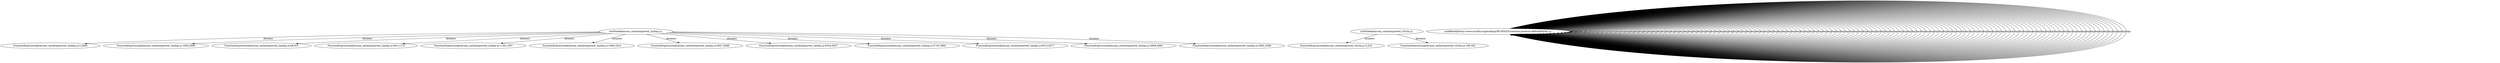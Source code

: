 digraph lacunaCG {
 "rootNode@lacuna_cache/imported_2azbqs.js:," -> "FunctionExpression@lacuna_cache/imported_2azbqs.js:2,2894" [label="dynamic" ];
 "rootNode@lacuna_cache/imported_2azbqs.js:," -> "FunctionExpression@lacuna_cache/imported_2azbqs.js:1928,2890" [label="dynamic" ];
 "rootNode@lacuna_cache/imported_2azbqs.js:," -> "FunctionExpression@lacuna_cache/imported_2azbqs.js:68,915" [label="dynamic" ];
 "rootNode@lacuna_cache/imported_2azbqs.js:," -> "FunctionExpression@lacuna_cache/imported_2azbqs.js:943,1173" [label="dynamic" ];
 "rootNode@lacuna_cache/imported_2azbqs.js:," -> "FunctionExpression@lacuna_cache/imported_2azbqs.js:1194,1587" [label="dynamic" ];
 "rootNode@lacuna_cache/imported_2azbqs.js:," -> "FunctionExpression@lacuna_cache/imported_2azbqs.js:1608,1814" [label="dynamic" ];
 "rootNode@lacuna_cache/imported_2azbqs.js:," -> "FunctionExpression@lacuna_cache/imported_2azbqs.js:5627,6589" [label="dynamic" ];
 "rootNode@lacuna_cache/imported_2azbqs.js:," -> "FunctionExpression@lacuna_cache/imported_2azbqs.js:6304,6527" [label="dynamic" ];
 "rootNode@lacuna_cache/imported_2azbqs.js:," -> "FunctionExpression@lacuna_cache/imported_2azbqs.js:5745,5982" [label="dynamic" ];
 "rootNode@lacuna_cache/imported_2azbqs.js:," -> "FunctionExpression@lacuna_cache/imported_2azbqs.js:6015,6277" [label="dynamic" ];
 "rootNode@lacuna_cache/imported_2azbqs.js:," -> "FunctionExpression@lacuna_cache/imported_2azbqs.js:4809,4983" [label="dynamic" ];
 "rootNode@lacuna_cache/imported_2azbqs.js:," -> "FunctionExpression@lacuna_cache/imported_2azbqs.js:2982,3568" [label="dynamic" ];
 "rootNode@lacuna_cache/imported_t3x3at.js:," -> "FunctionExpression@lacuna_cache/imported_t3x3at.js:2,610" [label="dynamic" ];
 "rootNode@lacuna_cache/imported_t3x3at.js:," -> "FunctionExpression@lacuna_cache/imported_t3x3at.js:196,562" [label="dynamic" ];
 "undefined@https:/www.mozilla.org/media/js/BUNDLES/common-protocol.db80adfd459c.js:," -> "undefined@https:/www.mozilla.org/media/js/BUNDLES/common-protocol.db80adfd459c.js:," [label="tajs" ];
 "undefined@https:/www.mozilla.org/media/js/BUNDLES/common-protocol.db80adfd459c.js:," -> "undefined@https:/www.mozilla.org/media/js/BUNDLES/common-protocol.db80adfd459c.js:," [label="tajs" ];
 "undefined@https:/www.mozilla.org/media/js/BUNDLES/common-protocol.db80adfd459c.js:," -> "undefined@https:/www.mozilla.org/media/js/BUNDLES/common-protocol.db80adfd459c.js:," [label="tajs" ];
 "undefined@https:/www.mozilla.org/media/js/BUNDLES/common-protocol.db80adfd459c.js:," -> "undefined@https:/www.mozilla.org/media/js/BUNDLES/common-protocol.db80adfd459c.js:," [label="tajs" ];
 "undefined@https:/www.mozilla.org/media/js/BUNDLES/common-protocol.db80adfd459c.js:," -> "undefined@https:/www.mozilla.org/media/js/BUNDLES/common-protocol.db80adfd459c.js:," [label="tajs" ];
 "undefined@https:/www.mozilla.org/media/js/BUNDLES/common-protocol.db80adfd459c.js:," -> "undefined@https:/www.mozilla.org/media/js/BUNDLES/common-protocol.db80adfd459c.js:," [label="tajs" ];
 "undefined@https:/www.mozilla.org/media/js/BUNDLES/common-protocol.db80adfd459c.js:," -> "undefined@https:/www.mozilla.org/media/js/BUNDLES/common-protocol.db80adfd459c.js:," [label="tajs" ];
 "undefined@https:/www.mozilla.org/media/js/BUNDLES/common-protocol.db80adfd459c.js:," -> "undefined@https:/www.mozilla.org/media/js/BUNDLES/common-protocol.db80adfd459c.js:," [label="tajs" ];
 "undefined@https:/www.mozilla.org/media/js/BUNDLES/common-protocol.db80adfd459c.js:," -> "undefined@https:/www.mozilla.org/media/js/BUNDLES/common-protocol.db80adfd459c.js:," [label="tajs" ];
 "undefined@https:/www.mozilla.org/media/js/BUNDLES/common-protocol.db80adfd459c.js:," -> "undefined@https:/www.mozilla.org/media/js/BUNDLES/common-protocol.db80adfd459c.js:," [label="tajs" ];
 "undefined@https:/www.mozilla.org/media/js/BUNDLES/common-protocol.db80adfd459c.js:," -> "undefined@https:/www.mozilla.org/media/js/BUNDLES/common-protocol.db80adfd459c.js:," [label="tajs" ];
 "undefined@https:/www.mozilla.org/media/js/BUNDLES/common-protocol.db80adfd459c.js:," -> "undefined@https:/www.mozilla.org/media/js/BUNDLES/common-protocol.db80adfd459c.js:," [label="tajs" ];
 "undefined@https:/www.mozilla.org/media/js/BUNDLES/common-protocol.db80adfd459c.js:," -> "undefined@https:/www.mozilla.org/media/js/BUNDLES/common-protocol.db80adfd459c.js:," [label="tajs" ];
 "undefined@https:/www.mozilla.org/media/js/BUNDLES/common-protocol.db80adfd459c.js:," -> "undefined@https:/www.mozilla.org/media/js/BUNDLES/common-protocol.db80adfd459c.js:," [label="tajs" ];
 "undefined@https:/www.mozilla.org/media/js/BUNDLES/common-protocol.db80adfd459c.js:," -> "undefined@https:/www.mozilla.org/media/js/BUNDLES/common-protocol.db80adfd459c.js:," [label="tajs" ];
 "undefined@https:/www.mozilla.org/media/js/BUNDLES/common-protocol.db80adfd459c.js:," -> "undefined@https:/www.mozilla.org/media/js/BUNDLES/common-protocol.db80adfd459c.js:," [label="tajs" ];
 "undefined@https:/www.mozilla.org/media/js/BUNDLES/common-protocol.db80adfd459c.js:," -> "undefined@https:/www.mozilla.org/media/js/BUNDLES/common-protocol.db80adfd459c.js:," [label="tajs" ];
 "undefined@https:/www.mozilla.org/media/js/BUNDLES/common-protocol.db80adfd459c.js:," -> "undefined@https:/www.mozilla.org/media/js/BUNDLES/common-protocol.db80adfd459c.js:," [label="tajs" ];
 "undefined@https:/www.mozilla.org/media/js/BUNDLES/common-protocol.db80adfd459c.js:," -> "undefined@https:/www.mozilla.org/media/js/BUNDLES/common-protocol.db80adfd459c.js:," [label="tajs" ];
 "undefined@https:/www.mozilla.org/media/js/BUNDLES/common-protocol.db80adfd459c.js:," -> "undefined@https:/www.mozilla.org/media/js/BUNDLES/common-protocol.db80adfd459c.js:," [label="tajs" ];
 "undefined@https:/www.mozilla.org/media/js/BUNDLES/common-protocol.db80adfd459c.js:," -> "undefined@https:/www.mozilla.org/media/js/BUNDLES/common-protocol.db80adfd459c.js:," [label="tajs" ];
 "undefined@https:/www.mozilla.org/media/js/BUNDLES/common-protocol.db80adfd459c.js:," -> "undefined@https:/www.mozilla.org/media/js/BUNDLES/common-protocol.db80adfd459c.js:," [label="tajs" ];
 "undefined@https:/www.mozilla.org/media/js/BUNDLES/common-protocol.db80adfd459c.js:," -> "undefined@https:/www.mozilla.org/media/js/BUNDLES/common-protocol.db80adfd459c.js:," [label="tajs" ];
 "undefined@https:/www.mozilla.org/media/js/BUNDLES/common-protocol.db80adfd459c.js:," -> "undefined@https:/www.mozilla.org/media/js/BUNDLES/common-protocol.db80adfd459c.js:," [label="tajs" ];
 "undefined@https:/www.mozilla.org/media/js/BUNDLES/common-protocol.db80adfd459c.js:," -> "undefined@https:/www.mozilla.org/media/js/BUNDLES/common-protocol.db80adfd459c.js:," [label="tajs" ];
 "undefined@https:/www.mozilla.org/media/js/BUNDLES/common-protocol.db80adfd459c.js:," -> "undefined@https:/www.mozilla.org/media/js/BUNDLES/common-protocol.db80adfd459c.js:," [label="tajs" ];
 "undefined@https:/www.mozilla.org/media/js/BUNDLES/common-protocol.db80adfd459c.js:," -> "undefined@https:/www.mozilla.org/media/js/BUNDLES/common-protocol.db80adfd459c.js:," [label="tajs" ];
 "undefined@https:/www.mozilla.org/media/js/BUNDLES/common-protocol.db80adfd459c.js:," -> "undefined@https:/www.mozilla.org/media/js/BUNDLES/common-protocol.db80adfd459c.js:," [label="tajs" ];
 "undefined@https:/www.mozilla.org/media/js/BUNDLES/common-protocol.db80adfd459c.js:," -> "undefined@https:/www.mozilla.org/media/js/BUNDLES/common-protocol.db80adfd459c.js:," [label="tajs" ];
 "undefined@https:/www.mozilla.org/media/js/BUNDLES/common-protocol.db80adfd459c.js:," -> "undefined@https:/www.mozilla.org/media/js/BUNDLES/common-protocol.db80adfd459c.js:," [label="tajs" ];
 "undefined@https:/www.mozilla.org/media/js/BUNDLES/common-protocol.db80adfd459c.js:," -> "undefined@https:/www.mozilla.org/media/js/BUNDLES/common-protocol.db80adfd459c.js:," [label="tajs" ];
 "undefined@https:/www.mozilla.org/media/js/BUNDLES/common-protocol.db80adfd459c.js:," -> "undefined@https:/www.mozilla.org/media/js/BUNDLES/common-protocol.db80adfd459c.js:," [label="tajs" ];
 "undefined@https:/www.mozilla.org/media/js/BUNDLES/common-protocol.db80adfd459c.js:," -> "undefined@https:/www.mozilla.org/media/js/BUNDLES/common-protocol.db80adfd459c.js:," [label="tajs" ];
 "undefined@https:/www.mozilla.org/media/js/BUNDLES/common-protocol.db80adfd459c.js:," -> "undefined@https:/www.mozilla.org/media/js/BUNDLES/common-protocol.db80adfd459c.js:," [label="tajs" ];
 "undefined@https:/www.mozilla.org/media/js/BUNDLES/common-protocol.db80adfd459c.js:," -> "undefined@https:/www.mozilla.org/media/js/BUNDLES/common-protocol.db80adfd459c.js:," [label="tajs" ];
 "undefined@https:/www.mozilla.org/media/js/BUNDLES/common-protocol.db80adfd459c.js:," -> "undefined@https:/www.mozilla.org/media/js/BUNDLES/common-protocol.db80adfd459c.js:," [label="tajs" ];
 "undefined@https:/www.mozilla.org/media/js/BUNDLES/common-protocol.db80adfd459c.js:," -> "undefined@https:/www.mozilla.org/media/js/BUNDLES/common-protocol.db80adfd459c.js:," [label="tajs" ];
 "undefined@https:/www.mozilla.org/media/js/BUNDLES/common-protocol.db80adfd459c.js:," -> "undefined@https:/www.mozilla.org/media/js/BUNDLES/common-protocol.db80adfd459c.js:," [label="tajs" ];
 "undefined@https:/www.mozilla.org/media/js/BUNDLES/common-protocol.db80adfd459c.js:," -> "undefined@https:/www.mozilla.org/media/js/BUNDLES/common-protocol.db80adfd459c.js:," [label="tajs" ];
 "undefined@https:/www.mozilla.org/media/js/BUNDLES/common-protocol.db80adfd459c.js:," -> "undefined@https:/www.mozilla.org/media/js/BUNDLES/common-protocol.db80adfd459c.js:," [label="tajs" ];
 "undefined@https:/www.mozilla.org/media/js/BUNDLES/common-protocol.db80adfd459c.js:," -> "undefined@https:/www.mozilla.org/media/js/BUNDLES/common-protocol.db80adfd459c.js:," [label="tajs" ];
 "undefined@https:/www.mozilla.org/media/js/BUNDLES/common-protocol.db80adfd459c.js:," -> "undefined@https:/www.mozilla.org/media/js/BUNDLES/common-protocol.db80adfd459c.js:," [label="tajs" ];
 "undefined@https:/www.mozilla.org/media/js/BUNDLES/common-protocol.db80adfd459c.js:," -> "undefined@https:/www.mozilla.org/media/js/BUNDLES/common-protocol.db80adfd459c.js:," [label="tajs" ];
 "undefined@https:/www.mozilla.org/media/js/BUNDLES/common-protocol.db80adfd459c.js:," -> "undefined@https:/www.mozilla.org/media/js/BUNDLES/common-protocol.db80adfd459c.js:," [label="tajs" ];
 "undefined@https:/www.mozilla.org/media/js/BUNDLES/common-protocol.db80adfd459c.js:," -> "undefined@https:/www.mozilla.org/media/js/BUNDLES/common-protocol.db80adfd459c.js:," [label="tajs" ];
 "undefined@https:/www.mozilla.org/media/js/BUNDLES/common-protocol.db80adfd459c.js:," -> "undefined@https:/www.mozilla.org/media/js/BUNDLES/common-protocol.db80adfd459c.js:," [label="tajs" ];
 "undefined@https:/www.mozilla.org/media/js/BUNDLES/common-protocol.db80adfd459c.js:," -> "undefined@https:/www.mozilla.org/media/js/BUNDLES/common-protocol.db80adfd459c.js:," [label="tajs" ];
 "undefined@https:/www.mozilla.org/media/js/BUNDLES/common-protocol.db80adfd459c.js:," -> "undefined@https:/www.mozilla.org/media/js/BUNDLES/common-protocol.db80adfd459c.js:," [label="tajs" ];
 "undefined@https:/www.mozilla.org/media/js/BUNDLES/common-protocol.db80adfd459c.js:," -> "undefined@https:/www.mozilla.org/media/js/BUNDLES/common-protocol.db80adfd459c.js:," [label="tajs" ];
 "undefined@https:/www.mozilla.org/media/js/BUNDLES/common-protocol.db80adfd459c.js:," -> "undefined@https:/www.mozilla.org/media/js/BUNDLES/common-protocol.db80adfd459c.js:," [label="tajs" ];
 "undefined@https:/www.mozilla.org/media/js/BUNDLES/common-protocol.db80adfd459c.js:," -> "undefined@https:/www.mozilla.org/media/js/BUNDLES/common-protocol.db80adfd459c.js:," [label="tajs" ];
 "undefined@https:/www.mozilla.org/media/js/BUNDLES/common-protocol.db80adfd459c.js:," -> "undefined@https:/www.mozilla.org/media/js/BUNDLES/common-protocol.db80adfd459c.js:," [label="tajs" ];
 "undefined@https:/www.mozilla.org/media/js/BUNDLES/common-protocol.db80adfd459c.js:," -> "undefined@https:/www.mozilla.org/media/js/BUNDLES/common-protocol.db80adfd459c.js:," [label="tajs" ];
 "undefined@https:/www.mozilla.org/media/js/BUNDLES/common-protocol.db80adfd459c.js:," -> "undefined@https:/www.mozilla.org/media/js/BUNDLES/common-protocol.db80adfd459c.js:," [label="tajs" ];
 "undefined@https:/www.mozilla.org/media/js/BUNDLES/common-protocol.db80adfd459c.js:," -> "undefined@https:/www.mozilla.org/media/js/BUNDLES/common-protocol.db80adfd459c.js:," [label="tajs" ];
 "undefined@https:/www.mozilla.org/media/js/BUNDLES/common-protocol.db80adfd459c.js:," -> "undefined@https:/www.mozilla.org/media/js/BUNDLES/common-protocol.db80adfd459c.js:," [label="tajs" ];
 "undefined@https:/www.mozilla.org/media/js/BUNDLES/common-protocol.db80adfd459c.js:," -> "undefined@https:/www.mozilla.org/media/js/BUNDLES/common-protocol.db80adfd459c.js:," [label="tajs" ];
 "undefined@https:/www.mozilla.org/media/js/BUNDLES/common-protocol.db80adfd459c.js:," -> "undefined@https:/www.mozilla.org/media/js/BUNDLES/common-protocol.db80adfd459c.js:," [label="tajs" ];
 "undefined@https:/www.mozilla.org/media/js/BUNDLES/common-protocol.db80adfd459c.js:," -> "undefined@https:/www.mozilla.org/media/js/BUNDLES/common-protocol.db80adfd459c.js:," [label="tajs" ];
 "undefined@https:/www.mozilla.org/media/js/BUNDLES/common-protocol.db80adfd459c.js:," -> "undefined@https:/www.mozilla.org/media/js/BUNDLES/common-protocol.db80adfd459c.js:," [label="tajs" ];
 "undefined@https:/www.mozilla.org/media/js/BUNDLES/common-protocol.db80adfd459c.js:," -> "undefined@https:/www.mozilla.org/media/js/BUNDLES/common-protocol.db80adfd459c.js:," [label="tajs" ];
 "undefined@https:/www.mozilla.org/media/js/BUNDLES/common-protocol.db80adfd459c.js:," -> "undefined@https:/www.mozilla.org/media/js/BUNDLES/common-protocol.db80adfd459c.js:," [label="tajs" ];
 "undefined@https:/www.mozilla.org/media/js/BUNDLES/common-protocol.db80adfd459c.js:," -> "undefined@https:/www.mozilla.org/media/js/BUNDLES/common-protocol.db80adfd459c.js:," [label="tajs" ];
 "undefined@https:/www.mozilla.org/media/js/BUNDLES/common-protocol.db80adfd459c.js:," -> "undefined@https:/www.mozilla.org/media/js/BUNDLES/common-protocol.db80adfd459c.js:," [label="tajs" ];
 "undefined@https:/www.mozilla.org/media/js/BUNDLES/common-protocol.db80adfd459c.js:," -> "undefined@https:/www.mozilla.org/media/js/BUNDLES/common-protocol.db80adfd459c.js:," [label="tajs" ];
 "undefined@https:/www.mozilla.org/media/js/BUNDLES/common-protocol.db80adfd459c.js:," -> "undefined@https:/www.mozilla.org/media/js/BUNDLES/common-protocol.db80adfd459c.js:," [label="tajs" ];
 "undefined@https:/www.mozilla.org/media/js/BUNDLES/common-protocol.db80adfd459c.js:," -> "undefined@https:/www.mozilla.org/media/js/BUNDLES/common-protocol.db80adfd459c.js:," [label="tajs" ];
 "undefined@https:/www.mozilla.org/media/js/BUNDLES/common-protocol.db80adfd459c.js:," -> "undefined@https:/www.mozilla.org/media/js/BUNDLES/common-protocol.db80adfd459c.js:," [label="tajs" ];
 "undefined@https:/www.mozilla.org/media/js/BUNDLES/common-protocol.db80adfd459c.js:," -> "undefined@https:/www.mozilla.org/media/js/BUNDLES/common-protocol.db80adfd459c.js:," [label="tajs" ];
 "undefined@https:/www.mozilla.org/media/js/BUNDLES/common-protocol.db80adfd459c.js:," -> "undefined@https:/www.mozilla.org/media/js/BUNDLES/common-protocol.db80adfd459c.js:," [label="tajs" ];
 "undefined@https:/www.mozilla.org/media/js/BUNDLES/common-protocol.db80adfd459c.js:," -> "undefined@https:/www.mozilla.org/media/js/BUNDLES/common-protocol.db80adfd459c.js:," [label="tajs" ];
 "undefined@https:/www.mozilla.org/media/js/BUNDLES/common-protocol.db80adfd459c.js:," -> "undefined@https:/www.mozilla.org/media/js/BUNDLES/common-protocol.db80adfd459c.js:," [label="tajs" ];
 "undefined@https:/www.mozilla.org/media/js/BUNDLES/common-protocol.db80adfd459c.js:," -> "undefined@https:/www.mozilla.org/media/js/BUNDLES/common-protocol.db80adfd459c.js:," [label="tajs" ];
 "undefined@https:/www.mozilla.org/media/js/BUNDLES/common-protocol.db80adfd459c.js:," -> "undefined@https:/www.mozilla.org/media/js/BUNDLES/common-protocol.db80adfd459c.js:," [label="tajs" ];
 "undefined@https:/www.mozilla.org/media/js/BUNDLES/common-protocol.db80adfd459c.js:," -> "undefined@https:/www.mozilla.org/media/js/BUNDLES/common-protocol.db80adfd459c.js:," [label="tajs" ];
 "undefined@https:/www.mozilla.org/media/js/BUNDLES/common-protocol.db80adfd459c.js:," -> "undefined@https:/www.mozilla.org/media/js/BUNDLES/common-protocol.db80adfd459c.js:," [label="tajs" ];
 "undefined@https:/www.mozilla.org/media/js/BUNDLES/common-protocol.db80adfd459c.js:," -> "undefined@https:/www.mozilla.org/media/js/BUNDLES/common-protocol.db80adfd459c.js:," [label="tajs" ];
 "undefined@https:/www.mozilla.org/media/js/BUNDLES/common-protocol.db80adfd459c.js:," -> "undefined@https:/www.mozilla.org/media/js/BUNDLES/common-protocol.db80adfd459c.js:," [label="tajs" ];
 "undefined@https:/www.mozilla.org/media/js/BUNDLES/common-protocol.db80adfd459c.js:," -> "undefined@https:/www.mozilla.org/media/js/BUNDLES/common-protocol.db80adfd459c.js:," [label="tajs" ];
 "undefined@https:/www.mozilla.org/media/js/BUNDLES/common-protocol.db80adfd459c.js:," -> "undefined@https:/www.mozilla.org/media/js/BUNDLES/common-protocol.db80adfd459c.js:," [label="tajs" ];
 "undefined@https:/www.mozilla.org/media/js/BUNDLES/common-protocol.db80adfd459c.js:," -> "undefined@https:/www.mozilla.org/media/js/BUNDLES/common-protocol.db80adfd459c.js:," [label="tajs" ];
 "undefined@https:/www.mozilla.org/media/js/BUNDLES/common-protocol.db80adfd459c.js:," -> "undefined@https:/www.mozilla.org/media/js/BUNDLES/common-protocol.db80adfd459c.js:," [label="tajs" ];
 "undefined@https:/www.mozilla.org/media/js/BUNDLES/common-protocol.db80adfd459c.js:," -> "undefined@https:/www.mozilla.org/media/js/BUNDLES/common-protocol.db80adfd459c.js:," [label="tajs" ];
 "undefined@https:/www.mozilla.org/media/js/BUNDLES/common-protocol.db80adfd459c.js:," -> "undefined@https:/www.mozilla.org/media/js/BUNDLES/common-protocol.db80adfd459c.js:," [label="tajs" ];
 "undefined@https:/www.mozilla.org/media/js/BUNDLES/common-protocol.db80adfd459c.js:," -> "undefined@https:/www.mozilla.org/media/js/BUNDLES/common-protocol.db80adfd459c.js:," [label="tajs" ];
 "undefined@https:/www.mozilla.org/media/js/BUNDLES/common-protocol.db80adfd459c.js:," -> "undefined@https:/www.mozilla.org/media/js/BUNDLES/common-protocol.db80adfd459c.js:," [label="tajs" ];
 "undefined@https:/www.mozilla.org/media/js/BUNDLES/common-protocol.db80adfd459c.js:," -> "undefined@https:/www.mozilla.org/media/js/BUNDLES/common-protocol.db80adfd459c.js:," [label="tajs" ];
 "undefined@https:/www.mozilla.org/media/js/BUNDLES/common-protocol.db80adfd459c.js:," -> "undefined@https:/www.mozilla.org/media/js/BUNDLES/common-protocol.db80adfd459c.js:," [label="tajs" ];
 "undefined@https:/www.mozilla.org/media/js/BUNDLES/common-protocol.db80adfd459c.js:," -> "undefined@https:/www.mozilla.org/media/js/BUNDLES/common-protocol.db80adfd459c.js:," [label="tajs" ];
 "undefined@https:/www.mozilla.org/media/js/BUNDLES/common-protocol.db80adfd459c.js:," -> "undefined@https:/www.mozilla.org/media/js/BUNDLES/common-protocol.db80adfd459c.js:," [label="tajs" ];
 "undefined@https:/www.mozilla.org/media/js/BUNDLES/common-protocol.db80adfd459c.js:," -> "undefined@https:/www.mozilla.org/media/js/BUNDLES/common-protocol.db80adfd459c.js:," [label="tajs" ];
 "undefined@https:/www.mozilla.org/media/js/BUNDLES/common-protocol.db80adfd459c.js:," -> "undefined@https:/www.mozilla.org/media/js/BUNDLES/common-protocol.db80adfd459c.js:," [label="tajs" ];
 "undefined@https:/www.mozilla.org/media/js/BUNDLES/common-protocol.db80adfd459c.js:," -> "undefined@https:/www.mozilla.org/media/js/BUNDLES/common-protocol.db80adfd459c.js:," [label="tajs" ];
 "undefined@https:/www.mozilla.org/media/js/BUNDLES/common-protocol.db80adfd459c.js:," -> "undefined@https:/www.mozilla.org/media/js/BUNDLES/common-protocol.db80adfd459c.js:," [label="tajs" ];
 "undefined@https:/www.mozilla.org/media/js/BUNDLES/common-protocol.db80adfd459c.js:," -> "undefined@https:/www.mozilla.org/media/js/BUNDLES/common-protocol.db80adfd459c.js:," [label="tajs" ];
 "undefined@https:/www.mozilla.org/media/js/BUNDLES/common-protocol.db80adfd459c.js:," -> "undefined@https:/www.mozilla.org/media/js/BUNDLES/common-protocol.db80adfd459c.js:," [label="tajs" ];
 "undefined@https:/www.mozilla.org/media/js/BUNDLES/common-protocol.db80adfd459c.js:," -> "undefined@https:/www.mozilla.org/media/js/BUNDLES/common-protocol.db80adfd459c.js:," [label="tajs" ];
 "undefined@https:/www.mozilla.org/media/js/BUNDLES/common-protocol.db80adfd459c.js:," -> "undefined@https:/www.mozilla.org/media/js/BUNDLES/common-protocol.db80adfd459c.js:," [label="tajs" ];
 "undefined@https:/www.mozilla.org/media/js/BUNDLES/common-protocol.db80adfd459c.js:," -> "undefined@https:/www.mozilla.org/media/js/BUNDLES/common-protocol.db80adfd459c.js:," [label="tajs" ];
 "undefined@https:/www.mozilla.org/media/js/BUNDLES/common-protocol.db80adfd459c.js:," -> "undefined@https:/www.mozilla.org/media/js/BUNDLES/common-protocol.db80adfd459c.js:," [label="tajs" ];
 "undefined@https:/www.mozilla.org/media/js/BUNDLES/common-protocol.db80adfd459c.js:," -> "undefined@https:/www.mozilla.org/media/js/BUNDLES/common-protocol.db80adfd459c.js:," [label="tajs" ];
 "undefined@https:/www.mozilla.org/media/js/BUNDLES/common-protocol.db80adfd459c.js:," -> "undefined@https:/www.mozilla.org/media/js/BUNDLES/common-protocol.db80adfd459c.js:," [label="tajs" ];
 "undefined@https:/www.mozilla.org/media/js/BUNDLES/common-protocol.db80adfd459c.js:," -> "undefined@https:/www.mozilla.org/media/js/BUNDLES/common-protocol.db80adfd459c.js:," [label="tajs" ];
 "undefined@https:/www.mozilla.org/media/js/BUNDLES/common-protocol.db80adfd459c.js:," -> "undefined@https:/www.mozilla.org/media/js/BUNDLES/common-protocol.db80adfd459c.js:," [label="tajs" ];
 "undefined@https:/www.mozilla.org/media/js/BUNDLES/common-protocol.db80adfd459c.js:," -> "undefined@https:/www.mozilla.org/media/js/BUNDLES/common-protocol.db80adfd459c.js:," [label="tajs" ];
 "undefined@https:/www.mozilla.org/media/js/BUNDLES/common-protocol.db80adfd459c.js:," -> "undefined@https:/www.mozilla.org/media/js/BUNDLES/common-protocol.db80adfd459c.js:," [label="tajs" ];
 "undefined@https:/www.mozilla.org/media/js/BUNDLES/common-protocol.db80adfd459c.js:," -> "undefined@https:/www.mozilla.org/media/js/BUNDLES/common-protocol.db80adfd459c.js:," [label="tajs" ];
 "undefined@https:/www.mozilla.org/media/js/BUNDLES/common-protocol.db80adfd459c.js:," -> "undefined@https:/www.mozilla.org/media/js/BUNDLES/common-protocol.db80adfd459c.js:," [label="tajs" ];
 "undefined@https:/www.mozilla.org/media/js/BUNDLES/common-protocol.db80adfd459c.js:," -> "undefined@https:/www.mozilla.org/media/js/BUNDLES/common-protocol.db80adfd459c.js:," [label="tajs" ];
 "undefined@https:/www.mozilla.org/media/js/BUNDLES/common-protocol.db80adfd459c.js:," -> "undefined@https:/www.mozilla.org/media/js/BUNDLES/common-protocol.db80adfd459c.js:," [label="tajs" ];
 "undefined@https:/www.mozilla.org/media/js/BUNDLES/common-protocol.db80adfd459c.js:," -> "undefined@https:/www.mozilla.org/media/js/BUNDLES/common-protocol.db80adfd459c.js:," [label="tajs" ];
 "undefined@https:/www.mozilla.org/media/js/BUNDLES/common-protocol.db80adfd459c.js:," -> "undefined@https:/www.mozilla.org/media/js/BUNDLES/common-protocol.db80adfd459c.js:," [label="tajs" ];
 "undefined@https:/www.mozilla.org/media/js/BUNDLES/common-protocol.db80adfd459c.js:," -> "undefined@https:/www.mozilla.org/media/js/BUNDLES/common-protocol.db80adfd459c.js:," [label="tajs" ];
 "undefined@https:/www.mozilla.org/media/js/BUNDLES/common-protocol.db80adfd459c.js:," -> "undefined@https:/www.mozilla.org/media/js/BUNDLES/common-protocol.db80adfd459c.js:," [label="tajs" ];
 "undefined@https:/www.mozilla.org/media/js/BUNDLES/common-protocol.db80adfd459c.js:," -> "undefined@https:/www.mozilla.org/media/js/BUNDLES/common-protocol.db80adfd459c.js:," [label="tajs" ];
 "undefined@https:/www.mozilla.org/media/js/BUNDLES/common-protocol.db80adfd459c.js:," -> "undefined@https:/www.mozilla.org/media/js/BUNDLES/common-protocol.db80adfd459c.js:," [label="tajs" ];
 "undefined@https:/www.mozilla.org/media/js/BUNDLES/common-protocol.db80adfd459c.js:," -> "undefined@https:/www.mozilla.org/media/js/BUNDLES/common-protocol.db80adfd459c.js:," [label="tajs" ];
 "undefined@https:/www.mozilla.org/media/js/BUNDLES/common-protocol.db80adfd459c.js:," -> "undefined@https:/www.mozilla.org/media/js/BUNDLES/common-protocol.db80adfd459c.js:," [label="tajs" ];
 "undefined@https:/www.mozilla.org/media/js/BUNDLES/common-protocol.db80adfd459c.js:," -> "undefined@https:/www.mozilla.org/media/js/BUNDLES/common-protocol.db80adfd459c.js:," [label="tajs" ];
 "undefined@https:/www.mozilla.org/media/js/BUNDLES/common-protocol.db80adfd459c.js:," -> "undefined@https:/www.mozilla.org/media/js/BUNDLES/common-protocol.db80adfd459c.js:," [label="tajs" ];
 "undefined@https:/www.mozilla.org/media/js/BUNDLES/common-protocol.db80adfd459c.js:," -> "undefined@https:/www.mozilla.org/media/js/BUNDLES/common-protocol.db80adfd459c.js:," [label="tajs" ];
 "undefined@https:/www.mozilla.org/media/js/BUNDLES/common-protocol.db80adfd459c.js:," -> "undefined@https:/www.mozilla.org/media/js/BUNDLES/common-protocol.db80adfd459c.js:," [label="tajs" ];
 "undefined@https:/www.mozilla.org/media/js/BUNDLES/common-protocol.db80adfd459c.js:," -> "undefined@https:/www.mozilla.org/media/js/BUNDLES/common-protocol.db80adfd459c.js:," [label="tajs" ];
 "undefined@https:/www.mozilla.org/media/js/BUNDLES/common-protocol.db80adfd459c.js:," -> "undefined@https:/www.mozilla.org/media/js/BUNDLES/common-protocol.db80adfd459c.js:," [label="tajs" ];
 "undefined@https:/www.mozilla.org/media/js/BUNDLES/common-protocol.db80adfd459c.js:," -> "undefined@https:/www.mozilla.org/media/js/BUNDLES/common-protocol.db80adfd459c.js:," [label="tajs" ];
 }